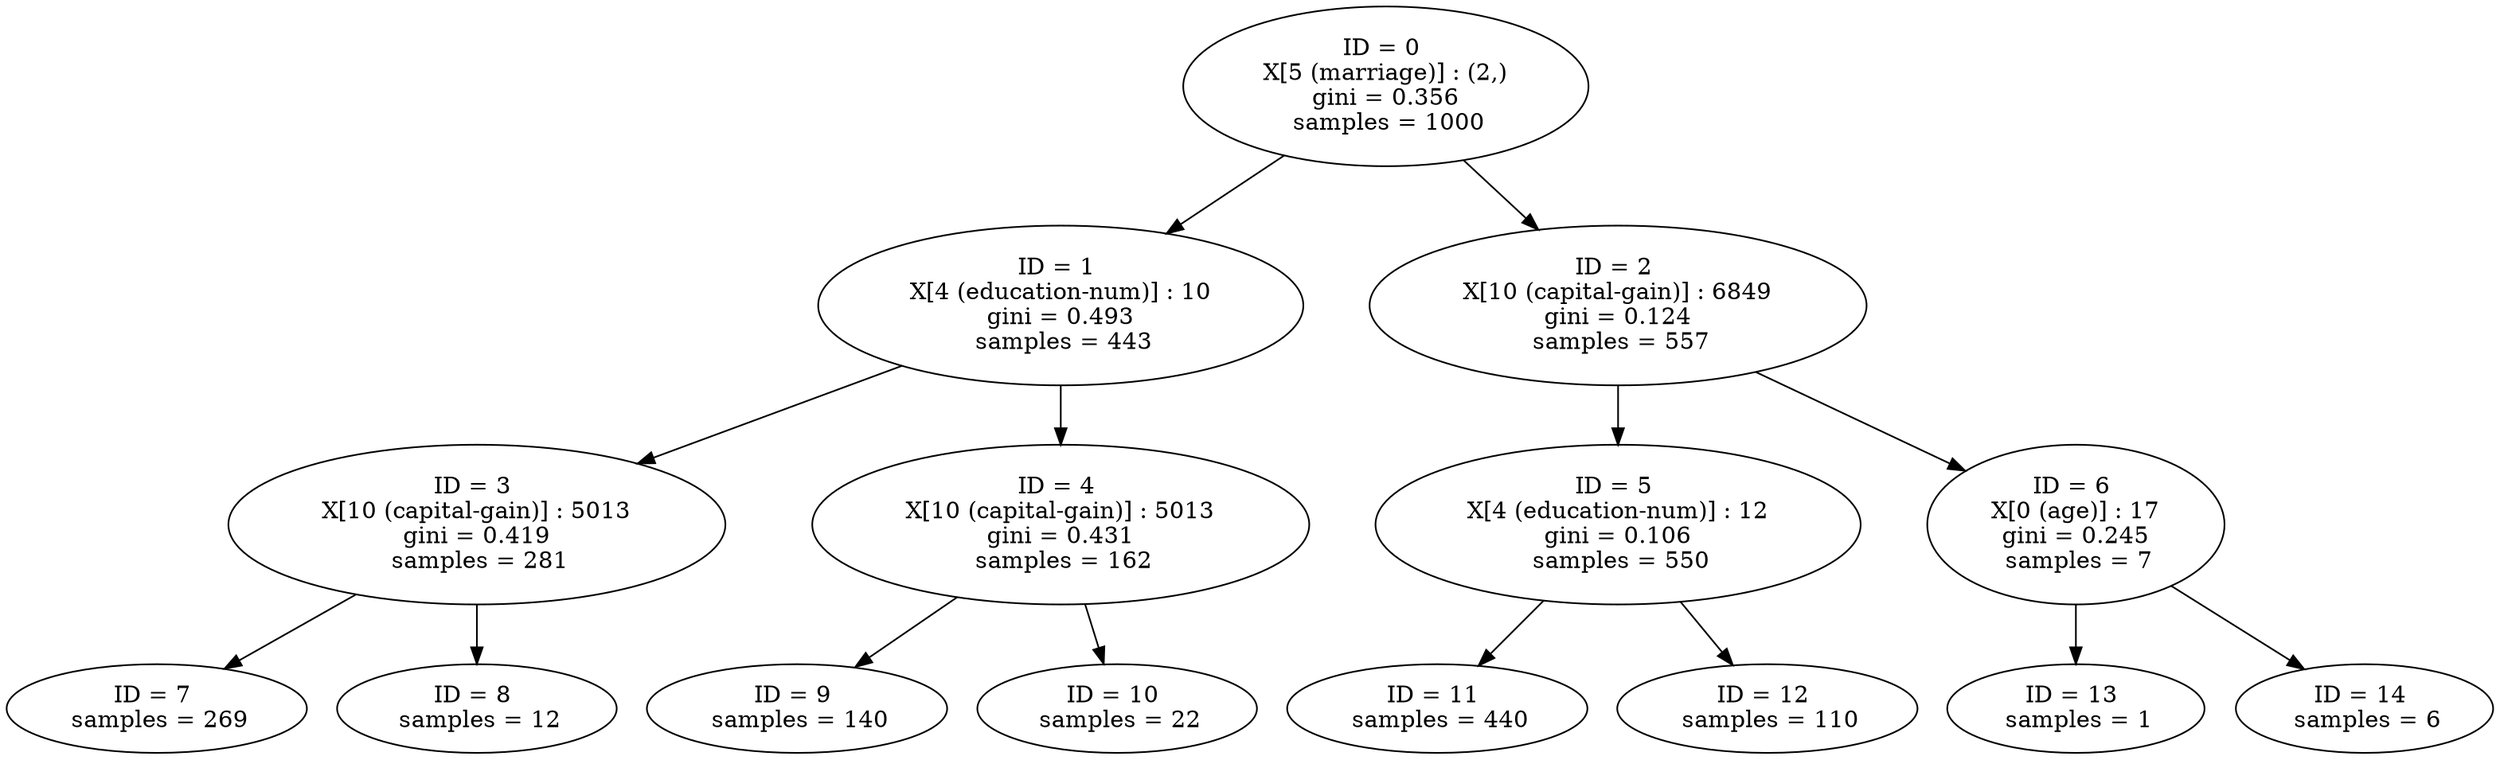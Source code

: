 strict digraph G {0 [label="ID = 0 
 X[5 (marriage)] : (2,) 
 gini = 0.356 
 samples = 1000"];0 -> 1;0 -> 2;1 [label="ID = 1 
 X[4 (education-num)] : 10 
 gini = 0.493 
 samples = 443"];1 -> 3;1 -> 4;2 [label="ID = 2 
 X[10 (capital-gain)] : 6849 
 gini = 0.124 
 samples = 557"];2 -> 5;2 -> 6;3 [label="ID = 3 
 X[10 (capital-gain)] : 5013 
 gini = 0.419 
 samples = 281"];3 -> 7;3 -> 8;4 [label="ID = 4 
 X[10 (capital-gain)] : 5013 
 gini = 0.431 
 samples = 162"];4 -> 9;4 -> 10;5 [label="ID = 5 
 X[4 (education-num)] : 12 
 gini = 0.106 
 samples = 550"];5 -> 11;5 -> 12;6 [label="ID = 6 
 X[0 (age)] : 17 
 gini = 0.245 
 samples = 7"];6 -> 13;6 -> 14;7 [label="ID = 7 
 samples = 269"];8 [label="ID = 8 
 samples = 12"];9 [label="ID = 9 
 samples = 140"];10 [label="ID = 10 
 samples = 22"];11 [label="ID = 11 
 samples = 440"];12 [label="ID = 12 
 samples = 110"];13 [label="ID = 13 
 samples = 1"];14 [label="ID = 14 
 samples = 6"];}